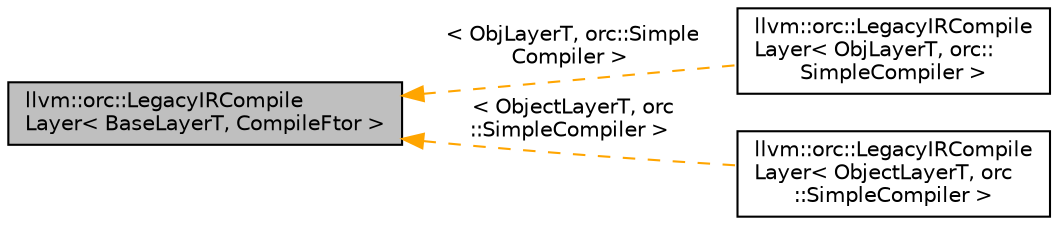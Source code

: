 digraph "llvm::orc::LegacyIRCompileLayer&lt; BaseLayerT, CompileFtor &gt;"
{
 // LATEX_PDF_SIZE
  bgcolor="transparent";
  edge [fontname="Helvetica",fontsize="10",labelfontname="Helvetica",labelfontsize="10"];
  node [fontname="Helvetica",fontsize="10",shape="box"];
  rankdir="LR";
  Node1 [label="llvm::orc::LegacyIRCompile\lLayer\< BaseLayerT, CompileFtor \>",height=0.2,width=0.4,color="black", fillcolor="grey75", style="filled", fontcolor="black",tooltip="Eager IR compiling layer."];
  Node1 -> Node2 [dir="back",color="orange",fontsize="10",style="dashed",label=" \< ObjLayerT, orc::Simple\lCompiler \>" ,fontname="Helvetica"];
  Node2 [label="llvm::orc::LegacyIRCompile\lLayer\< ObjLayerT, orc::\lSimpleCompiler \>",height=0.2,width=0.4,color="black",URL="$classllvm_1_1orc_1_1LegacyIRCompileLayer.html",tooltip=" "];
  Node1 -> Node3 [dir="back",color="orange",fontsize="10",style="dashed",label=" \< ObjectLayerT, orc\l::SimpleCompiler \>" ,fontname="Helvetica"];
  Node3 [label="llvm::orc::LegacyIRCompile\lLayer\< ObjectLayerT, orc\l::SimpleCompiler \>",height=0.2,width=0.4,color="black",URL="$classllvm_1_1orc_1_1LegacyIRCompileLayer.html",tooltip=" "];
}
